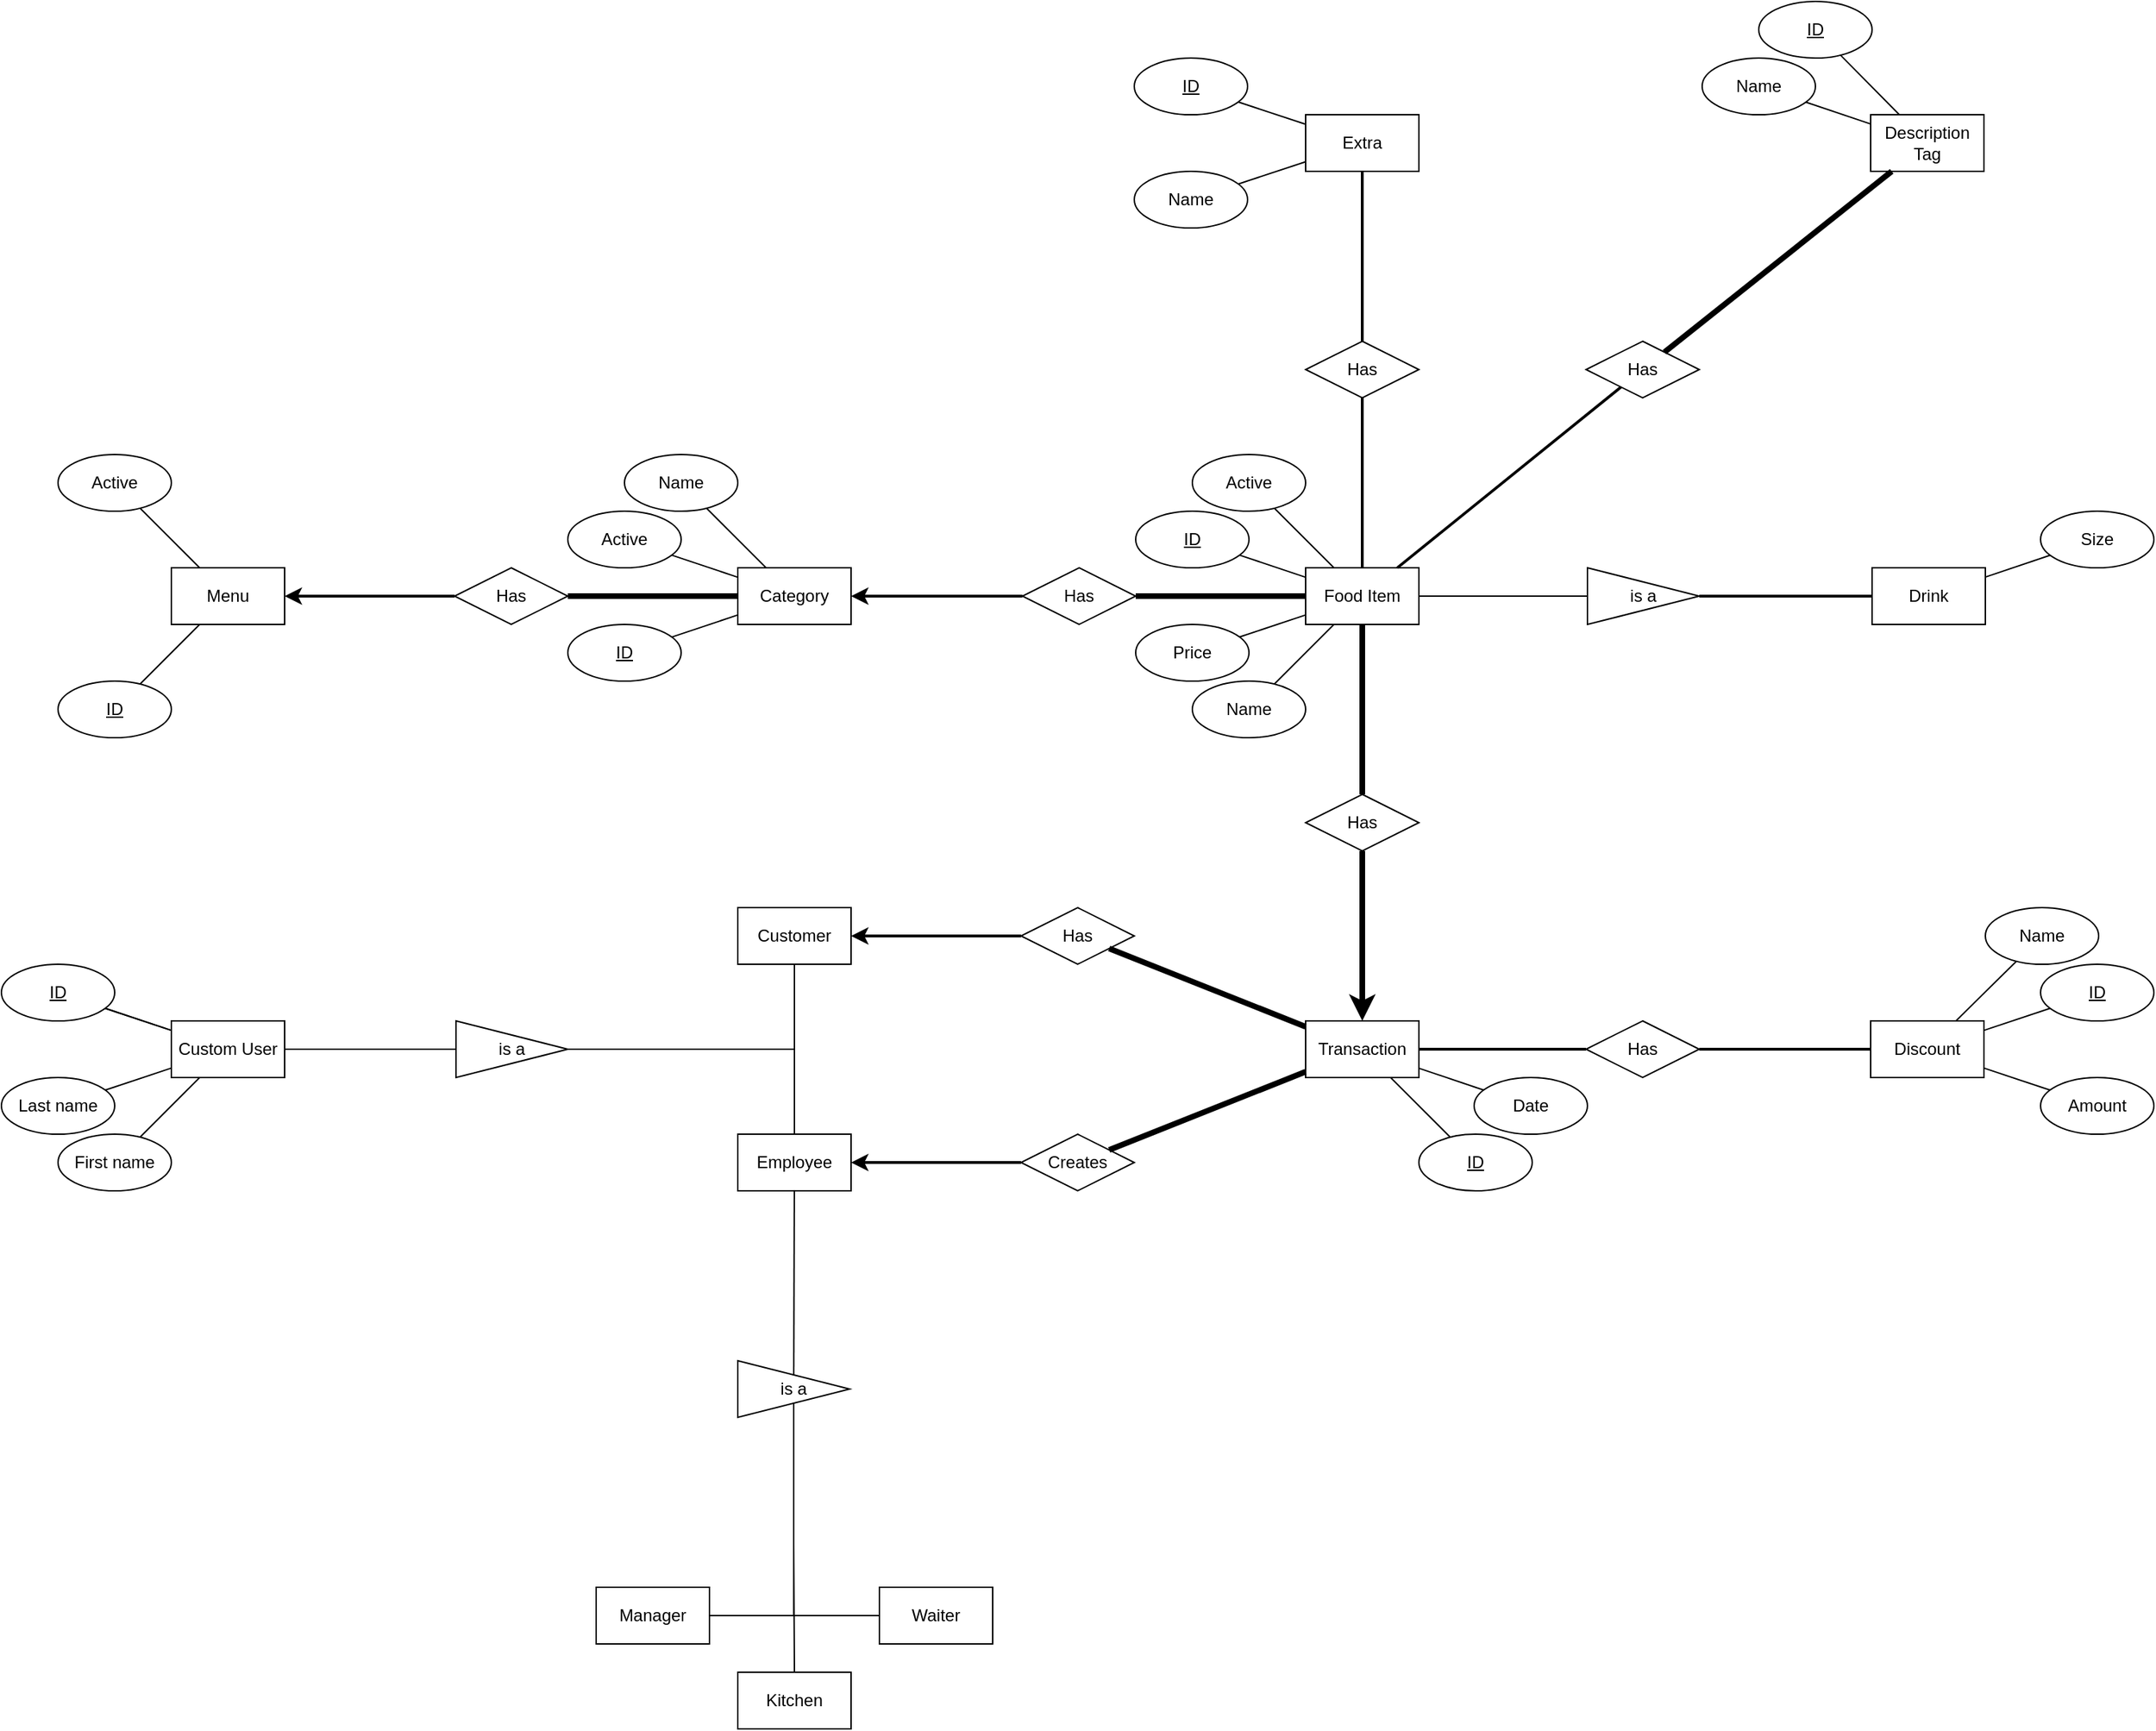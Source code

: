 <mxfile version="12.9.3" type="device"><diagram id="C5RBs43oDa-KdzZeNtuy" name="Page-1"><mxGraphModel dx="4724" dy="2635" grid="1" gridSize="10" guides="1" tooltips="1" connect="1" arrows="1" fold="1" page="1" pageScale="1" pageWidth="1169" pageHeight="827" math="0" shadow="0"><root><mxCell id="WIyWlLk6GJQsqaUBKTNV-0"/><mxCell id="WIyWlLk6GJQsqaUBKTNV-1" parent="WIyWlLk6GJQsqaUBKTNV-0"/><mxCell id="AKAbMWTwhiEcrh3z7sZA-16" value="Menu" style="rounded=0;whiteSpace=wrap;html=1;" parent="WIyWlLk6GJQsqaUBKTNV-1" vertex="1"><mxGeometry x="-800" y="-240" width="80" height="40" as="geometry"/></mxCell><mxCell id="AKAbMWTwhiEcrh3z7sZA-17" value="Category" style="rounded=0;whiteSpace=wrap;html=1;" parent="WIyWlLk6GJQsqaUBKTNV-1" vertex="1"><mxGeometry x="-400" y="-240" width="80" height="40" as="geometry"/></mxCell><mxCell id="AKAbMWTwhiEcrh3z7sZA-121" style="edgeStyle=none;rounded=0;orthogonalLoop=1;jettySize=auto;html=1;endArrow=none;endFill=0;strokeWidth=1;" parent="WIyWlLk6GJQsqaUBKTNV-1" source="AKAbMWTwhiEcrh3z7sZA-18" target="AKAbMWTwhiEcrh3z7sZA-120" edge="1"><mxGeometry relative="1" as="geometry"/></mxCell><mxCell id="AKAbMWTwhiEcrh3z7sZA-122" style="edgeStyle=none;rounded=0;orthogonalLoop=1;jettySize=auto;html=1;endArrow=none;endFill=0;strokeWidth=1;" parent="WIyWlLk6GJQsqaUBKTNV-1" source="AKAbMWTwhiEcrh3z7sZA-18" target="AKAbMWTwhiEcrh3z7sZA-110" edge="1"><mxGeometry relative="1" as="geometry"/></mxCell><mxCell id="AKAbMWTwhiEcrh3z7sZA-18" value="Food Item" style="rounded=0;whiteSpace=wrap;html=1;" parent="WIyWlLk6GJQsqaUBKTNV-1" vertex="1"><mxGeometry x="1" y="-240" width="80" height="40" as="geometry"/></mxCell><mxCell id="AKAbMWTwhiEcrh3z7sZA-19" value="&lt;u&gt;ID&lt;/u&gt;" style="ellipse;whiteSpace=wrap;html=1;" parent="WIyWlLk6GJQsqaUBKTNV-1" vertex="1"><mxGeometry x="-880" y="-160" width="80" height="40" as="geometry"/></mxCell><mxCell id="AKAbMWTwhiEcrh3z7sZA-20" value="Active" style="ellipse;whiteSpace=wrap;html=1;" parent="WIyWlLk6GJQsqaUBKTNV-1" vertex="1"><mxGeometry x="-880" y="-320" width="80" height="40" as="geometry"/></mxCell><mxCell id="AKAbMWTwhiEcrh3z7sZA-21" value="" style="endArrow=none;html=1;" parent="WIyWlLk6GJQsqaUBKTNV-1" source="AKAbMWTwhiEcrh3z7sZA-19" target="AKAbMWTwhiEcrh3z7sZA-16" edge="1"><mxGeometry width="50" height="50" relative="1" as="geometry"><mxPoint x="-820" y="-10" as="sourcePoint"/><mxPoint x="-770" y="-60" as="targetPoint"/></mxGeometry></mxCell><mxCell id="AKAbMWTwhiEcrh3z7sZA-22" value="" style="endArrow=none;html=1;" parent="WIyWlLk6GJQsqaUBKTNV-1" source="AKAbMWTwhiEcrh3z7sZA-16" target="AKAbMWTwhiEcrh3z7sZA-20" edge="1"><mxGeometry width="50" height="50" relative="1" as="geometry"><mxPoint x="-760" y="-270" as="sourcePoint"/><mxPoint x="-710" y="-320" as="targetPoint"/></mxGeometry></mxCell><mxCell id="AKAbMWTwhiEcrh3z7sZA-24" value="Price" style="ellipse;whiteSpace=wrap;html=1;" parent="WIyWlLk6GJQsqaUBKTNV-1" vertex="1"><mxGeometry x="-119" y="-200" width="80" height="40" as="geometry"/></mxCell><mxCell id="AKAbMWTwhiEcrh3z7sZA-25" value="Active" style="ellipse;whiteSpace=wrap;html=1;" parent="WIyWlLk6GJQsqaUBKTNV-1" vertex="1"><mxGeometry x="-520" y="-280" width="80" height="40" as="geometry"/></mxCell><mxCell id="AKAbMWTwhiEcrh3z7sZA-26" value="&lt;u&gt;ID&lt;/u&gt;" style="ellipse;whiteSpace=wrap;html=1;" parent="WIyWlLk6GJQsqaUBKTNV-1" vertex="1"><mxGeometry x="-520" y="-200" width="80" height="40" as="geometry"/></mxCell><mxCell id="AKAbMWTwhiEcrh3z7sZA-27" value="" style="endArrow=none;html=1;" parent="WIyWlLk6GJQsqaUBKTNV-1" source="AKAbMWTwhiEcrh3z7sZA-26" target="AKAbMWTwhiEcrh3z7sZA-17" edge="1"><mxGeometry width="50" height="50" relative="1" as="geometry"><mxPoint x="-578.383" y="-128.83" as="sourcePoint"/><mxPoint x="-526.842" y="-190" as="targetPoint"/></mxGeometry></mxCell><mxCell id="AKAbMWTwhiEcrh3z7sZA-28" value="" style="endArrow=none;html=1;" parent="WIyWlLk6GJQsqaUBKTNV-1" source="AKAbMWTwhiEcrh3z7sZA-25" target="AKAbMWTwhiEcrh3z7sZA-17" edge="1"><mxGeometry width="50" height="50" relative="1" as="geometry"><mxPoint x="-391.583" y="-139.398" as="sourcePoint"/><mxPoint x="-361.765" y="-190" as="targetPoint"/></mxGeometry></mxCell><mxCell id="AKAbMWTwhiEcrh3z7sZA-30" value="&lt;u&gt;ID&lt;/u&gt;" style="ellipse;whiteSpace=wrap;html=1;" parent="WIyWlLk6GJQsqaUBKTNV-1" vertex="1"><mxGeometry x="-119" y="-280" width="80" height="40" as="geometry"/></mxCell><mxCell id="AKAbMWTwhiEcrh3z7sZA-31" value="" style="endArrow=none;html=1;" parent="WIyWlLk6GJQsqaUBKTNV-1" source="AKAbMWTwhiEcrh3z7sZA-18" target="AKAbMWTwhiEcrh3z7sZA-24" edge="1"><mxGeometry width="50" height="50" relative="1" as="geometry"><mxPoint x="-150.583" y="-139.398" as="sourcePoint"/><mxPoint x="-120.765" y="-190" as="targetPoint"/></mxGeometry></mxCell><mxCell id="AKAbMWTwhiEcrh3z7sZA-32" value="" style="endArrow=none;html=1;" parent="WIyWlLk6GJQsqaUBKTNV-1" source="AKAbMWTwhiEcrh3z7sZA-30" target="AKAbMWTwhiEcrh3z7sZA-18" edge="1"><mxGeometry width="50" height="50" relative="1" as="geometry"><mxPoint x="-140.583" y="-129.398" as="sourcePoint"/><mxPoint x="-110.765" y="-180" as="targetPoint"/></mxGeometry></mxCell><mxCell id="AKAbMWTwhiEcrh3z7sZA-33" value="Name" style="ellipse;whiteSpace=wrap;html=1;" parent="WIyWlLk6GJQsqaUBKTNV-1" vertex="1"><mxGeometry x="-480" y="-320" width="80" height="40" as="geometry"/></mxCell><mxCell id="AKAbMWTwhiEcrh3z7sZA-34" value="" style="endArrow=none;html=1;" parent="WIyWlLk6GJQsqaUBKTNV-1" source="AKAbMWTwhiEcrh3z7sZA-33" target="AKAbMWTwhiEcrh3z7sZA-17" edge="1"><mxGeometry width="50" height="50" relative="1" as="geometry"><mxPoint x="-391.583" y="-280.602" as="sourcePoint"/><mxPoint x="-361.765" y="-230" as="targetPoint"/></mxGeometry></mxCell><mxCell id="AKAbMWTwhiEcrh3z7sZA-35" value="Name" style="ellipse;whiteSpace=wrap;html=1;" parent="WIyWlLk6GJQsqaUBKTNV-1" vertex="1"><mxGeometry x="-79" y="-160" width="80" height="40" as="geometry"/></mxCell><mxCell id="AKAbMWTwhiEcrh3z7sZA-36" value="" style="endArrow=none;html=1;" parent="WIyWlLk6GJQsqaUBKTNV-1" source="AKAbMWTwhiEcrh3z7sZA-35" target="AKAbMWTwhiEcrh3z7sZA-18" edge="1"><mxGeometry width="50" height="50" relative="1" as="geometry"><mxPoint x="-164.006" y="-280.21" as="sourcePoint"/><mxPoint x="-181.941" y="-230" as="targetPoint"/></mxGeometry></mxCell><mxCell id="AKAbMWTwhiEcrh3z7sZA-37" value="Has" style="rhombus;whiteSpace=wrap;html=1;" parent="WIyWlLk6GJQsqaUBKTNV-1" vertex="1"><mxGeometry x="-600" y="-240" width="80" height="40" as="geometry"/></mxCell><mxCell id="AKAbMWTwhiEcrh3z7sZA-41" value="" style="endArrow=none;html=1;strokeWidth=4;" parent="WIyWlLk6GJQsqaUBKTNV-1" source="AKAbMWTwhiEcrh3z7sZA-17" target="AKAbMWTwhiEcrh3z7sZA-37" edge="1"><mxGeometry width="50" height="50" relative="1" as="geometry"><mxPoint x="-660" y="-40" as="sourcePoint"/><mxPoint x="-610" y="-90" as="targetPoint"/></mxGeometry></mxCell><mxCell id="AKAbMWTwhiEcrh3z7sZA-43" value="" style="endArrow=classic;html=1;strokeWidth=2;" parent="WIyWlLk6GJQsqaUBKTNV-1" source="AKAbMWTwhiEcrh3z7sZA-37" target="AKAbMWTwhiEcrh3z7sZA-16" edge="1"><mxGeometry width="50" height="50" relative="1" as="geometry"><mxPoint x="-740" y="-340" as="sourcePoint"/><mxPoint x="-690" y="-390" as="targetPoint"/></mxGeometry></mxCell><mxCell id="AKAbMWTwhiEcrh3z7sZA-46" value="Has" style="rhombus;whiteSpace=wrap;html=1;" parent="WIyWlLk6GJQsqaUBKTNV-1" vertex="1"><mxGeometry x="-199" y="-240" width="80" height="40" as="geometry"/></mxCell><mxCell id="AKAbMWTwhiEcrh3z7sZA-48" value="" style="endArrow=none;html=1;strokeWidth=4;" parent="WIyWlLk6GJQsqaUBKTNV-1" source="AKAbMWTwhiEcrh3z7sZA-18" target="AKAbMWTwhiEcrh3z7sZA-46" edge="1"><mxGeometry width="50" height="50" relative="1" as="geometry"><mxPoint x="-379" y="-390" as="sourcePoint"/><mxPoint x="-79" y="-220" as="targetPoint"/></mxGeometry></mxCell><mxCell id="AKAbMWTwhiEcrh3z7sZA-49" value="" style="endArrow=classic;html=1;strokeWidth=2;" parent="WIyWlLk6GJQsqaUBKTNV-1" source="AKAbMWTwhiEcrh3z7sZA-46" target="AKAbMWTwhiEcrh3z7sZA-17" edge="1"><mxGeometry width="50" height="50" relative="1" as="geometry"><mxPoint x="-680" y="-360" as="sourcePoint"/><mxPoint x="-630" y="-410" as="targetPoint"/></mxGeometry></mxCell><mxCell id="AKAbMWTwhiEcrh3z7sZA-52" value="Transaction" style="rounded=0;whiteSpace=wrap;html=1;" parent="WIyWlLk6GJQsqaUBKTNV-1" vertex="1"><mxGeometry x="1" y="80" width="80" height="40" as="geometry"/></mxCell><mxCell id="AKAbMWTwhiEcrh3z7sZA-54" value="&lt;u&gt;ID&lt;/u&gt;" style="ellipse;whiteSpace=wrap;html=1;" parent="WIyWlLk6GJQsqaUBKTNV-1" vertex="1"><mxGeometry x="81" y="160" width="80" height="40" as="geometry"/></mxCell><mxCell id="AKAbMWTwhiEcrh3z7sZA-58" value="Date" style="ellipse;whiteSpace=wrap;html=1;" parent="WIyWlLk6GJQsqaUBKTNV-1" vertex="1"><mxGeometry x="120" y="120" width="80" height="40" as="geometry"/></mxCell><mxCell id="AKAbMWTwhiEcrh3z7sZA-62" value="Has" style="rhombus;whiteSpace=wrap;html=1;" parent="WIyWlLk6GJQsqaUBKTNV-1" vertex="1"><mxGeometry x="1" y="-80" width="80" height="40" as="geometry"/></mxCell><mxCell id="AKAbMWTwhiEcrh3z7sZA-64" value="" style="endArrow=none;html=1;strokeWidth=4;" parent="WIyWlLk6GJQsqaUBKTNV-1" source="AKAbMWTwhiEcrh3z7sZA-18" target="AKAbMWTwhiEcrh3z7sZA-62" edge="1"><mxGeometry width="50" height="50" relative="1" as="geometry"><mxPoint x="-664" y="-360" as="sourcePoint"/><mxPoint x="41" y="-100" as="targetPoint"/></mxGeometry></mxCell><mxCell id="AKAbMWTwhiEcrh3z7sZA-65" value="" style="endArrow=classic;html=1;strokeWidth=4;" parent="WIyWlLk6GJQsqaUBKTNV-1" source="AKAbMWTwhiEcrh3z7sZA-62" target="AKAbMWTwhiEcrh3z7sZA-52" edge="1"><mxGeometry width="50" height="50" relative="1" as="geometry"><mxPoint x="-599" y="-320" as="sourcePoint"/><mxPoint x="-549" y="-370" as="targetPoint"/></mxGeometry></mxCell><mxCell id="AKAbMWTwhiEcrh3z7sZA-69" value="" style="endArrow=none;html=1;strokeWidth=1;" parent="WIyWlLk6GJQsqaUBKTNV-1" source="AKAbMWTwhiEcrh3z7sZA-52" target="AKAbMWTwhiEcrh3z7sZA-58" edge="1"><mxGeometry width="50" height="50" relative="1" as="geometry"><mxPoint x="-369" y="-300" as="sourcePoint"/><mxPoint x="-429" y="-250" as="targetPoint"/></mxGeometry></mxCell><mxCell id="AKAbMWTwhiEcrh3z7sZA-70" value="" style="endArrow=none;html=1;strokeWidth=1;" parent="WIyWlLk6GJQsqaUBKTNV-1" source="AKAbMWTwhiEcrh3z7sZA-54" target="AKAbMWTwhiEcrh3z7sZA-52" edge="1"><mxGeometry width="50" height="50" relative="1" as="geometry"><mxPoint x="-359" y="-290" as="sourcePoint"/><mxPoint x="-419" y="-240" as="targetPoint"/></mxGeometry></mxCell><mxCell id="AKAbMWTwhiEcrh3z7sZA-141" style="edgeStyle=none;rounded=0;orthogonalLoop=1;jettySize=auto;html=1;endArrow=none;endFill=0;strokeWidth=1;" parent="WIyWlLk6GJQsqaUBKTNV-1" source="AKAbMWTwhiEcrh3z7sZA-72" target="AKAbMWTwhiEcrh3z7sZA-140" edge="1"><mxGeometry relative="1" as="geometry"/></mxCell><mxCell id="AKAbMWTwhiEcrh3z7sZA-72" value="Employee" style="rounded=0;whiteSpace=wrap;html=1;" parent="WIyWlLk6GJQsqaUBKTNV-1" vertex="1"><mxGeometry x="-400" y="160" width="80" height="40" as="geometry"/></mxCell><mxCell id="AKAbMWTwhiEcrh3z7sZA-75" value="Creates" style="rhombus;whiteSpace=wrap;html=1;" parent="WIyWlLk6GJQsqaUBKTNV-1" vertex="1"><mxGeometry x="-200" y="160" width="80" height="40" as="geometry"/></mxCell><mxCell id="AKAbMWTwhiEcrh3z7sZA-77" value="" style="endArrow=none;html=1;strokeWidth=4;" parent="WIyWlLk6GJQsqaUBKTNV-1" source="AKAbMWTwhiEcrh3z7sZA-52" target="AKAbMWTwhiEcrh3z7sZA-75" edge="1"><mxGeometry width="50" height="50" relative="1" as="geometry"><mxPoint x="-379" y="-310" as="sourcePoint"/><mxPoint x="-79" y="100" as="targetPoint"/></mxGeometry></mxCell><mxCell id="AKAbMWTwhiEcrh3z7sZA-78" value="" style="endArrow=classic;html=1;strokeWidth=2;" parent="WIyWlLk6GJQsqaUBKTNV-1" source="AKAbMWTwhiEcrh3z7sZA-75" target="AKAbMWTwhiEcrh3z7sZA-72" edge="1"><mxGeometry width="50" height="50" relative="1" as="geometry"><mxPoint x="-680" y="-280" as="sourcePoint"/><mxPoint x="-630" y="-330" as="targetPoint"/></mxGeometry></mxCell><mxCell id="AKAbMWTwhiEcrh3z7sZA-79" value="Customer" style="rounded=0;whiteSpace=wrap;html=1;" parent="WIyWlLk6GJQsqaUBKTNV-1" vertex="1"><mxGeometry x="-400" width="80" height="40" as="geometry"/></mxCell><mxCell id="AKAbMWTwhiEcrh3z7sZA-80" value="Has" style="rhombus;whiteSpace=wrap;html=1;" parent="WIyWlLk6GJQsqaUBKTNV-1" vertex="1"><mxGeometry x="-200" width="80" height="40" as="geometry"/></mxCell><mxCell id="AKAbMWTwhiEcrh3z7sZA-82" value="" style="endArrow=none;html=1;strokeWidth=4;" parent="WIyWlLk6GJQsqaUBKTNV-1" source="AKAbMWTwhiEcrh3z7sZA-52" target="AKAbMWTwhiEcrh3z7sZA-80" edge="1"><mxGeometry width="50" height="50" relative="1" as="geometry"><mxPoint x="-379" y="-310" as="sourcePoint"/><mxPoint x="-439" y="-260" as="targetPoint"/></mxGeometry></mxCell><mxCell id="AKAbMWTwhiEcrh3z7sZA-83" value="" style="endArrow=classic;html=1;strokeWidth=2;" parent="WIyWlLk6GJQsqaUBKTNV-1" source="AKAbMWTwhiEcrh3z7sZA-80" target="AKAbMWTwhiEcrh3z7sZA-79" edge="1"><mxGeometry width="50" height="50" relative="1" as="geometry"><mxPoint x="-559" y="-280" as="sourcePoint"/><mxPoint x="-509" y="-330" as="targetPoint"/></mxGeometry></mxCell><mxCell id="AKAbMWTwhiEcrh3z7sZA-95" style="edgeStyle=none;rounded=0;orthogonalLoop=1;jettySize=auto;html=1;endArrow=none;endFill=0;strokeWidth=1;" parent="WIyWlLk6GJQsqaUBKTNV-1" source="AKAbMWTwhiEcrh3z7sZA-93" target="AKAbMWTwhiEcrh3z7sZA-94" edge="1"><mxGeometry relative="1" as="geometry"/></mxCell><mxCell id="m8fSMvmdZ4MIp2ndCX8c-22" style="edgeStyle=none;rounded=0;orthogonalLoop=1;jettySize=auto;html=1;endArrow=none;endFill=0;" edge="1" parent="WIyWlLk6GJQsqaUBKTNV-1" source="AKAbMWTwhiEcrh3z7sZA-93" target="m8fSMvmdZ4MIp2ndCX8c-21"><mxGeometry relative="1" as="geometry"/></mxCell><mxCell id="AKAbMWTwhiEcrh3z7sZA-93" value="Extra" style="rounded=0;whiteSpace=wrap;html=1;" parent="WIyWlLk6GJQsqaUBKTNV-1" vertex="1"><mxGeometry x="1" y="-560" width="80" height="40" as="geometry"/></mxCell><mxCell id="AKAbMWTwhiEcrh3z7sZA-94" value="Name" style="ellipse;whiteSpace=wrap;html=1;" parent="WIyWlLk6GJQsqaUBKTNV-1" vertex="1"><mxGeometry x="-120" y="-520" width="80" height="40" as="geometry"/></mxCell><mxCell id="AKAbMWTwhiEcrh3z7sZA-96" value="Has" style="rhombus;whiteSpace=wrap;html=1;" parent="WIyWlLk6GJQsqaUBKTNV-1" vertex="1"><mxGeometry x="1" y="-400" width="80" height="40" as="geometry"/></mxCell><mxCell id="AKAbMWTwhiEcrh3z7sZA-102" value="" style="endArrow=none;html=1;strokeWidth=2;" parent="WIyWlLk6GJQsqaUBKTNV-1" source="AKAbMWTwhiEcrh3z7sZA-18" target="AKAbMWTwhiEcrh3z7sZA-96" edge="1"><mxGeometry width="50" height="50" relative="1" as="geometry"><mxPoint x="140" y="-260" as="sourcePoint"/><mxPoint x="190" y="-310" as="targetPoint"/></mxGeometry></mxCell><mxCell id="AKAbMWTwhiEcrh3z7sZA-103" value="" style="endArrow=none;html=1;strokeWidth=2;" parent="WIyWlLk6GJQsqaUBKTNV-1" source="AKAbMWTwhiEcrh3z7sZA-96" target="AKAbMWTwhiEcrh3z7sZA-93" edge="1"><mxGeometry width="50" height="50" relative="1" as="geometry"><mxPoint x="170" y="-60" as="sourcePoint"/><mxPoint x="220" y="-110" as="targetPoint"/></mxGeometry></mxCell><mxCell id="AKAbMWTwhiEcrh3z7sZA-117" style="edgeStyle=none;rounded=0;orthogonalLoop=1;jettySize=auto;html=1;endArrow=none;endFill=0;strokeWidth=1;" parent="WIyWlLk6GJQsqaUBKTNV-1" source="AKAbMWTwhiEcrh3z7sZA-109" target="AKAbMWTwhiEcrh3z7sZA-116" edge="1"><mxGeometry relative="1" as="geometry"/></mxCell><mxCell id="AKAbMWTwhiEcrh3z7sZA-109" value="Drink" style="rounded=0;whiteSpace=wrap;html=1;" parent="WIyWlLk6GJQsqaUBKTNV-1" vertex="1"><mxGeometry x="401" y="-240" width="80" height="40" as="geometry"/></mxCell><mxCell id="AKAbMWTwhiEcrh3z7sZA-110" value="is a" style="triangle;whiteSpace=wrap;html=1;" parent="WIyWlLk6GJQsqaUBKTNV-1" vertex="1"><mxGeometry x="200" y="-240" width="79" height="40" as="geometry"/></mxCell><mxCell id="AKAbMWTwhiEcrh3z7sZA-112" value="" style="endArrow=none;html=1;strokeWidth=2;" parent="WIyWlLk6GJQsqaUBKTNV-1" source="AKAbMWTwhiEcrh3z7sZA-110" target="AKAbMWTwhiEcrh3z7sZA-109" edge="1"><mxGeometry width="50" height="50" relative="1" as="geometry"><mxPoint x="289" y="-170" as="sourcePoint"/><mxPoint x="411" y="-170" as="targetPoint"/></mxGeometry></mxCell><mxCell id="AKAbMWTwhiEcrh3z7sZA-116" value="Size" style="ellipse;whiteSpace=wrap;html=1;" parent="WIyWlLk6GJQsqaUBKTNV-1" vertex="1"><mxGeometry x="520" y="-280" width="80" height="40" as="geometry"/></mxCell><mxCell id="AKAbMWTwhiEcrh3z7sZA-120" value="Active" style="ellipse;whiteSpace=wrap;html=1;" parent="WIyWlLk6GJQsqaUBKTNV-1" vertex="1"><mxGeometry x="-79" y="-320" width="80" height="40" as="geometry"/></mxCell><mxCell id="AKAbMWTwhiEcrh3z7sZA-125" style="edgeStyle=none;rounded=0;orthogonalLoop=1;jettySize=auto;html=1;endArrow=none;endFill=0;strokeWidth=1;" parent="WIyWlLk6GJQsqaUBKTNV-1" source="AKAbMWTwhiEcrh3z7sZA-123" target="AKAbMWTwhiEcrh3z7sZA-124" edge="1"><mxGeometry relative="1" as="geometry"/></mxCell><mxCell id="AKAbMWTwhiEcrh3z7sZA-133" style="rounded=0;orthogonalLoop=1;jettySize=auto;html=1;endArrow=none;endFill=0;strokeWidth=1;" parent="WIyWlLk6GJQsqaUBKTNV-1" source="AKAbMWTwhiEcrh3z7sZA-123" target="AKAbMWTwhiEcrh3z7sZA-130" edge="1"><mxGeometry relative="1" as="geometry"/></mxCell><mxCell id="AKAbMWTwhiEcrh3z7sZA-134" style="edgeStyle=none;rounded=0;orthogonalLoop=1;jettySize=auto;html=1;endArrow=none;endFill=0;strokeWidth=1;" parent="WIyWlLk6GJQsqaUBKTNV-1" source="AKAbMWTwhiEcrh3z7sZA-123" edge="1"><mxGeometry relative="1" as="geometry"><mxPoint x="-846.718" y="71.094" as="targetPoint"/></mxGeometry></mxCell><mxCell id="AKAbMWTwhiEcrh3z7sZA-135" style="edgeStyle=none;rounded=0;orthogonalLoop=1;jettySize=auto;html=1;endArrow=none;endFill=0;strokeWidth=1;" parent="WIyWlLk6GJQsqaUBKTNV-1" source="AKAbMWTwhiEcrh3z7sZA-123" target="AKAbMWTwhiEcrh3z7sZA-131" edge="1"><mxGeometry relative="1" as="geometry"/></mxCell><mxCell id="AKAbMWTwhiEcrh3z7sZA-136" style="edgeStyle=none;rounded=0;orthogonalLoop=1;jettySize=auto;html=1;endArrow=none;endFill=0;strokeWidth=1;" parent="WIyWlLk6GJQsqaUBKTNV-1" source="AKAbMWTwhiEcrh3z7sZA-123" target="AKAbMWTwhiEcrh3z7sZA-128" edge="1"><mxGeometry relative="1" as="geometry"/></mxCell><mxCell id="AKAbMWTwhiEcrh3z7sZA-123" value="Custom User" style="rounded=0;whiteSpace=wrap;html=1;" parent="WIyWlLk6GJQsqaUBKTNV-1" vertex="1"><mxGeometry x="-800" y="80" width="80" height="40" as="geometry"/></mxCell><mxCell id="AKAbMWTwhiEcrh3z7sZA-126" style="edgeStyle=orthogonalEdgeStyle;rounded=0;orthogonalLoop=1;jettySize=auto;html=1;endArrow=none;endFill=0;strokeWidth=1;" parent="WIyWlLk6GJQsqaUBKTNV-1" source="AKAbMWTwhiEcrh3z7sZA-124" target="AKAbMWTwhiEcrh3z7sZA-72" edge="1"><mxGeometry relative="1" as="geometry"/></mxCell><mxCell id="AKAbMWTwhiEcrh3z7sZA-127" style="edgeStyle=orthogonalEdgeStyle;rounded=0;orthogonalLoop=1;jettySize=auto;html=1;endArrow=none;endFill=0;strokeWidth=1;" parent="WIyWlLk6GJQsqaUBKTNV-1" source="AKAbMWTwhiEcrh3z7sZA-124" target="AKAbMWTwhiEcrh3z7sZA-79" edge="1"><mxGeometry relative="1" as="geometry"/></mxCell><mxCell id="AKAbMWTwhiEcrh3z7sZA-124" value="is a" style="triangle;whiteSpace=wrap;html=1;" parent="WIyWlLk6GJQsqaUBKTNV-1" vertex="1"><mxGeometry x="-599" y="80" width="79" height="40" as="geometry"/></mxCell><mxCell id="AKAbMWTwhiEcrh3z7sZA-128" value="Last name" style="ellipse;whiteSpace=wrap;html=1;" parent="WIyWlLk6GJQsqaUBKTNV-1" vertex="1"><mxGeometry x="-920" y="120" width="80" height="40" as="geometry"/></mxCell><mxCell id="AKAbMWTwhiEcrh3z7sZA-130" value="First name" style="ellipse;whiteSpace=wrap;html=1;" parent="WIyWlLk6GJQsqaUBKTNV-1" vertex="1"><mxGeometry x="-880" y="160" width="80" height="40" as="geometry"/></mxCell><mxCell id="AKAbMWTwhiEcrh3z7sZA-131" value="&lt;u&gt;ID&lt;/u&gt;" style="ellipse;whiteSpace=wrap;html=1;" parent="WIyWlLk6GJQsqaUBKTNV-1" vertex="1"><mxGeometry x="-920" y="40" width="80" height="40" as="geometry"/></mxCell><mxCell id="AKAbMWTwhiEcrh3z7sZA-143" style="edgeStyle=orthogonalEdgeStyle;rounded=0;orthogonalLoop=1;jettySize=auto;html=1;endArrow=none;endFill=0;strokeWidth=1;" parent="WIyWlLk6GJQsqaUBKTNV-1" source="AKAbMWTwhiEcrh3z7sZA-137" target="AKAbMWTwhiEcrh3z7sZA-140" edge="1"><mxGeometry relative="1" as="geometry"/></mxCell><mxCell id="AKAbMWTwhiEcrh3z7sZA-137" value="Waiter" style="rounded=0;whiteSpace=wrap;html=1;" parent="WIyWlLk6GJQsqaUBKTNV-1" vertex="1"><mxGeometry x="-300" y="480" width="80" height="40" as="geometry"/></mxCell><mxCell id="AKAbMWTwhiEcrh3z7sZA-142" style="edgeStyle=orthogonalEdgeStyle;rounded=0;orthogonalLoop=1;jettySize=auto;html=1;endArrow=none;endFill=0;strokeWidth=1;" parent="WIyWlLk6GJQsqaUBKTNV-1" source="AKAbMWTwhiEcrh3z7sZA-138" target="AKAbMWTwhiEcrh3z7sZA-140" edge="1"><mxGeometry relative="1" as="geometry"/></mxCell><mxCell id="AKAbMWTwhiEcrh3z7sZA-138" value="Manager" style="rounded=0;whiteSpace=wrap;html=1;" parent="WIyWlLk6GJQsqaUBKTNV-1" vertex="1"><mxGeometry x="-500" y="480" width="80" height="40" as="geometry"/></mxCell><mxCell id="AKAbMWTwhiEcrh3z7sZA-145" style="edgeStyle=orthogonalEdgeStyle;rounded=0;orthogonalLoop=1;jettySize=auto;html=1;endArrow=none;endFill=0;strokeWidth=1;" parent="WIyWlLk6GJQsqaUBKTNV-1" source="AKAbMWTwhiEcrh3z7sZA-140" target="AKAbMWTwhiEcrh3z7sZA-144" edge="1"><mxGeometry relative="1" as="geometry"/></mxCell><mxCell id="AKAbMWTwhiEcrh3z7sZA-140" value="is a" style="triangle;whiteSpace=wrap;html=1;" parent="WIyWlLk6GJQsqaUBKTNV-1" vertex="1"><mxGeometry x="-400" y="320" width="79" height="40" as="geometry"/></mxCell><mxCell id="AKAbMWTwhiEcrh3z7sZA-144" value="Kitchen" style="rounded=0;whiteSpace=wrap;html=1;" parent="WIyWlLk6GJQsqaUBKTNV-1" vertex="1"><mxGeometry x="-400" y="540" width="80" height="40" as="geometry"/></mxCell><mxCell id="m8fSMvmdZ4MIp2ndCX8c-18" style="edgeStyle=none;rounded=0;orthogonalLoop=1;jettySize=auto;html=1;endArrow=none;endFill=0;" edge="1" parent="WIyWlLk6GJQsqaUBKTNV-1" source="m8fSMvmdZ4MIp2ndCX8c-1" target="m8fSMvmdZ4MIp2ndCX8c-17"><mxGeometry relative="1" as="geometry"/></mxCell><mxCell id="m8fSMvmdZ4MIp2ndCX8c-20" style="edgeStyle=none;rounded=0;orthogonalLoop=1;jettySize=auto;html=1;endArrow=none;endFill=0;" edge="1" parent="WIyWlLk6GJQsqaUBKTNV-1" source="m8fSMvmdZ4MIp2ndCX8c-1" target="m8fSMvmdZ4MIp2ndCX8c-19"><mxGeometry relative="1" as="geometry"/></mxCell><mxCell id="m8fSMvmdZ4MIp2ndCX8c-1" value="Description Tag" style="rounded=0;whiteSpace=wrap;html=1;" vertex="1" parent="WIyWlLk6GJQsqaUBKTNV-1"><mxGeometry x="400" y="-560" width="80" height="40" as="geometry"/></mxCell><mxCell id="m8fSMvmdZ4MIp2ndCX8c-2" value="Has" style="rhombus;whiteSpace=wrap;html=1;" vertex="1" parent="WIyWlLk6GJQsqaUBKTNV-1"><mxGeometry x="199" y="-400" width="80" height="40" as="geometry"/></mxCell><mxCell id="m8fSMvmdZ4MIp2ndCX8c-4" value="" style="endArrow=none;html=1;strokeWidth=2;" edge="1" parent="WIyWlLk6GJQsqaUBKTNV-1" source="m8fSMvmdZ4MIp2ndCX8c-2" target="AKAbMWTwhiEcrh3z7sZA-18"><mxGeometry width="50" height="50" relative="1" as="geometry"><mxPoint x="210" y="-270" as="sourcePoint"/><mxPoint x="260" y="-320" as="targetPoint"/></mxGeometry></mxCell><mxCell id="m8fSMvmdZ4MIp2ndCX8c-5" value="" style="endArrow=none;html=1;strokeWidth=4;" edge="1" parent="WIyWlLk6GJQsqaUBKTNV-1" source="m8fSMvmdZ4MIp2ndCX8c-1" target="m8fSMvmdZ4MIp2ndCX8c-2"><mxGeometry width="50" height="50" relative="1" as="geometry"><mxPoint x="330" y="-470" as="sourcePoint"/><mxPoint x="270" y="-420" as="targetPoint"/></mxGeometry></mxCell><mxCell id="m8fSMvmdZ4MIp2ndCX8c-10" style="rounded=0;orthogonalLoop=1;jettySize=auto;html=1;endArrow=none;endFill=0;" edge="1" parent="WIyWlLk6GJQsqaUBKTNV-1" source="m8fSMvmdZ4MIp2ndCX8c-6" target="m8fSMvmdZ4MIp2ndCX8c-9"><mxGeometry relative="1" as="geometry"/></mxCell><mxCell id="m8fSMvmdZ4MIp2ndCX8c-11" style="edgeStyle=none;rounded=0;orthogonalLoop=1;jettySize=auto;html=1;endArrow=none;endFill=0;" edge="1" parent="WIyWlLk6GJQsqaUBKTNV-1" source="m8fSMvmdZ4MIp2ndCX8c-6" target="m8fSMvmdZ4MIp2ndCX8c-7"><mxGeometry relative="1" as="geometry"/></mxCell><mxCell id="m8fSMvmdZ4MIp2ndCX8c-12" style="edgeStyle=none;rounded=0;orthogonalLoop=1;jettySize=auto;html=1;endArrow=none;endFill=0;" edge="1" parent="WIyWlLk6GJQsqaUBKTNV-1" source="m8fSMvmdZ4MIp2ndCX8c-6" target="m8fSMvmdZ4MIp2ndCX8c-8"><mxGeometry relative="1" as="geometry"/></mxCell><mxCell id="m8fSMvmdZ4MIp2ndCX8c-6" value="Discount" style="rounded=0;whiteSpace=wrap;html=1;" vertex="1" parent="WIyWlLk6GJQsqaUBKTNV-1"><mxGeometry x="400" y="80" width="80" height="40" as="geometry"/></mxCell><mxCell id="m8fSMvmdZ4MIp2ndCX8c-7" value="&lt;u&gt;ID&lt;/u&gt;" style="ellipse;whiteSpace=wrap;html=1;" vertex="1" parent="WIyWlLk6GJQsqaUBKTNV-1"><mxGeometry x="520" y="40" width="80" height="40" as="geometry"/></mxCell><mxCell id="m8fSMvmdZ4MIp2ndCX8c-8" value="Amount" style="ellipse;whiteSpace=wrap;html=1;" vertex="1" parent="WIyWlLk6GJQsqaUBKTNV-1"><mxGeometry x="520" y="120" width="80" height="40" as="geometry"/></mxCell><mxCell id="m8fSMvmdZ4MIp2ndCX8c-9" value="Name" style="ellipse;whiteSpace=wrap;html=1;" vertex="1" parent="WIyWlLk6GJQsqaUBKTNV-1"><mxGeometry x="481" width="80" height="40" as="geometry"/></mxCell><mxCell id="m8fSMvmdZ4MIp2ndCX8c-13" value="Has" style="rhombus;whiteSpace=wrap;html=1;" vertex="1" parent="WIyWlLk6GJQsqaUBKTNV-1"><mxGeometry x="199" y="80" width="80" height="40" as="geometry"/></mxCell><mxCell id="m8fSMvmdZ4MIp2ndCX8c-15" value="" style="endArrow=none;html=1;strokeWidth=2;" edge="1" parent="WIyWlLk6GJQsqaUBKTNV-1" source="m8fSMvmdZ4MIp2ndCX8c-13" target="AKAbMWTwhiEcrh3z7sZA-52"><mxGeometry width="50" height="50" relative="1" as="geometry"><mxPoint x="290" y="150" as="sourcePoint"/><mxPoint x="340" y="100" as="targetPoint"/></mxGeometry></mxCell><mxCell id="m8fSMvmdZ4MIp2ndCX8c-16" value="" style="endArrow=none;html=1;strokeWidth=2;" edge="1" parent="WIyWlLk6GJQsqaUBKTNV-1" source="m8fSMvmdZ4MIp2ndCX8c-13" target="m8fSMvmdZ4MIp2ndCX8c-6"><mxGeometry width="50" height="50" relative="1" as="geometry"><mxPoint x="290" y="150" as="sourcePoint"/><mxPoint x="340" y="100" as="targetPoint"/></mxGeometry></mxCell><mxCell id="m8fSMvmdZ4MIp2ndCX8c-17" value="Name" style="ellipse;whiteSpace=wrap;html=1;" vertex="1" parent="WIyWlLk6GJQsqaUBKTNV-1"><mxGeometry x="281" y="-600" width="80" height="40" as="geometry"/></mxCell><mxCell id="m8fSMvmdZ4MIp2ndCX8c-19" value="&lt;u&gt;ID&lt;/u&gt;" style="ellipse;whiteSpace=wrap;html=1;" vertex="1" parent="WIyWlLk6GJQsqaUBKTNV-1"><mxGeometry x="321" y="-640" width="80" height="40" as="geometry"/></mxCell><mxCell id="m8fSMvmdZ4MIp2ndCX8c-21" value="&lt;u&gt;ID&lt;/u&gt;" style="ellipse;whiteSpace=wrap;html=1;" vertex="1" parent="WIyWlLk6GJQsqaUBKTNV-1"><mxGeometry x="-120" y="-600" width="80" height="40" as="geometry"/></mxCell></root></mxGraphModel></diagram></mxfile>